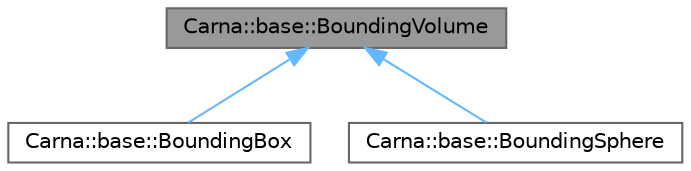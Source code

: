 digraph "Carna::base::BoundingVolume"
{
 // LATEX_PDF_SIZE
  bgcolor="transparent";
  edge [fontname=Helvetica,fontsize=10,labelfontname=Helvetica,labelfontsize=10];
  node [fontname=Helvetica,fontsize=10,shape=box,height=0.2,width=0.4];
  Node1 [id="Node000001",label="Carna::base::BoundingVolume",height=0.2,width=0.4,color="gray40", fillcolor="grey60", style="filled", fontcolor="black",tooltip="Represents a Geometry minimal boundary volume of simple geometric shape. The volume is centered withi..."];
  Node1 -> Node2 [id="edge1_Node000001_Node000002",dir="back",color="steelblue1",style="solid",tooltip=" "];
  Node2 [id="Node000002",label="Carna::base::BoundingBox",height=0.2,width=0.4,color="gray40", fillcolor="white", style="filled",URL="$classCarna_1_1base_1_1BoundingBox.html",tooltip="Defines a Geometry minimal boundary box."];
  Node1 -> Node3 [id="edge2_Node000001_Node000003",dir="back",color="steelblue1",style="solid",tooltip=" "];
  Node3 [id="Node000003",label="Carna::base::BoundingSphere",height=0.2,width=0.4,color="gray40", fillcolor="white", style="filled",URL="$classCarna_1_1base_1_1BoundingSphere.html",tooltip="Defines a Geometry minimal boundary sphere."];
}
